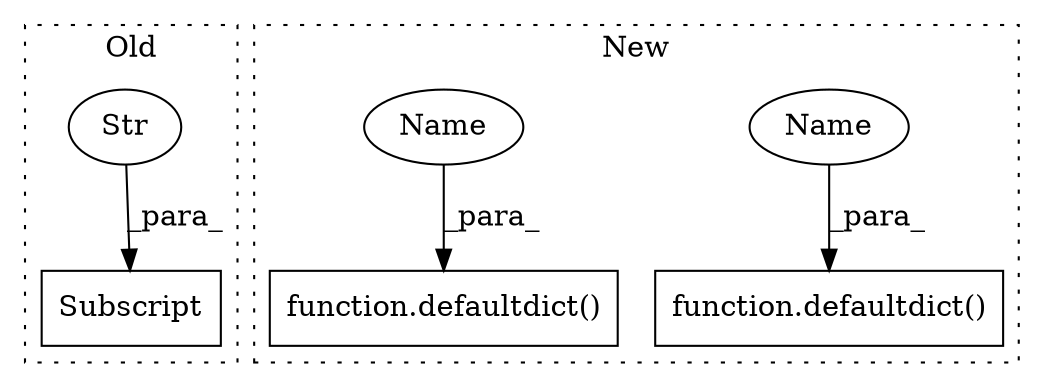 digraph G {
subgraph cluster0 {
1 [label="Subscript" a="63" s="3922,0" l="21,0" shape="box"];
3 [label="Str" a="66" s="3934" l="8" shape="ellipse"];
label = "Old";
style="dotted";
}
subgraph cluster1 {
2 [label="function.defaultdict()" a="75" s="3709,3725" l="12,1" shape="box"];
4 [label="function.defaultdict()" a="75" s="3747,3763" l="12,1" shape="box"];
5 [label="Name" a="87" s="3721" l="4" shape="ellipse"];
6 [label="Name" a="87" s="3759" l="4" shape="ellipse"];
label = "New";
style="dotted";
}
3 -> 1 [label="_para_"];
5 -> 2 [label="_para_"];
6 -> 4 [label="_para_"];
}